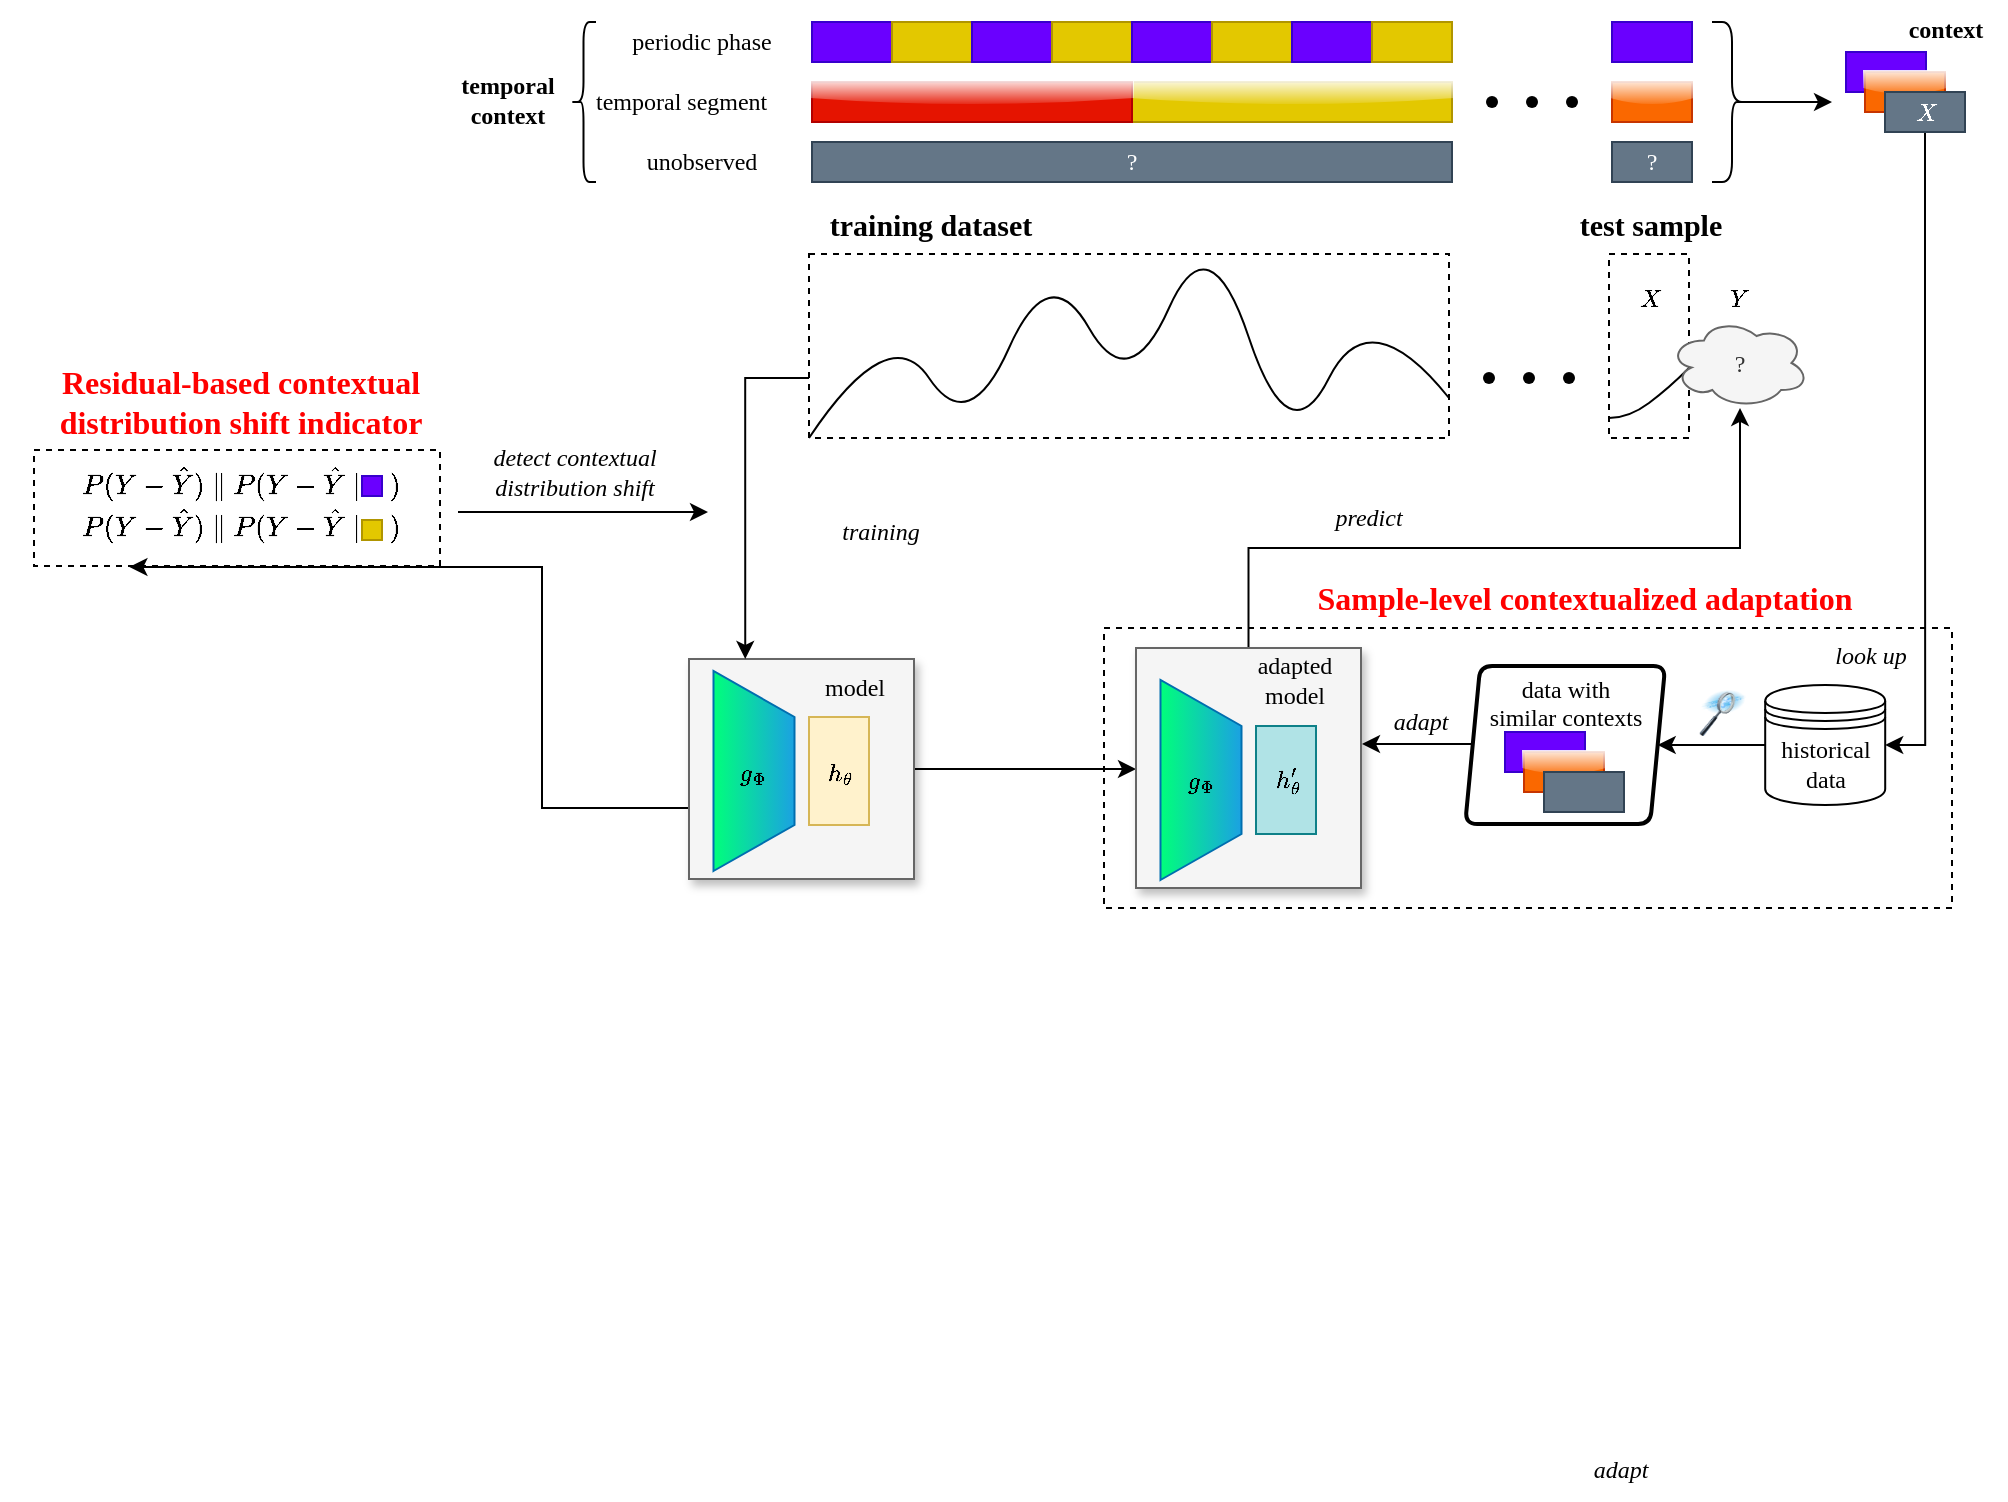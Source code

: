<mxfile version="22.0.0" type="github">
  <diagram name="Page-1" id="59h1J0jqftiVruG0yBK7">
    <mxGraphModel dx="1675" dy="515" grid="0" gridSize="10" guides="1" tooltips="1" connect="1" arrows="1" fold="1" page="1" pageScale="1" pageWidth="827" pageHeight="1169" math="1" shadow="0">
      <root>
        <mxCell id="0" />
        <mxCell id="1" parent="0" />
        <mxCell id="0Gth3jjlhJ4G-CvsYE7f-134" value="" style="rounded=0;whiteSpace=wrap;html=1;dashed=1;fontFamily=Georgia;" parent="1" vertex="1">
          <mxGeometry x="-199" y="589" width="203" height="58" as="geometry" />
        </mxCell>
        <mxCell id="0Gth3jjlhJ4G-CvsYE7f-122" value="" style="rounded=0;whiteSpace=wrap;html=1;dashed=1;fontFamily=Georgia;" parent="1" vertex="1">
          <mxGeometry x="336" y="678" width="424" height="140" as="geometry" />
        </mxCell>
        <mxCell id="0Gth3jjlhJ4G-CvsYE7f-121" style="edgeStyle=orthogonalEdgeStyle;rounded=0;orthogonalLoop=1;jettySize=auto;html=1;fontFamily=Georgia;" parent="1" source="0Gth3jjlhJ4G-CvsYE7f-102" target="0Gth3jjlhJ4G-CvsYE7f-110" edge="1">
          <mxGeometry relative="1" as="geometry">
            <Array as="points">
              <mxPoint x="268" y="748" />
              <mxPoint x="268" y="748" />
            </Array>
          </mxGeometry>
        </mxCell>
        <mxCell id="0Gth3jjlhJ4G-CvsYE7f-137" style="edgeStyle=orthogonalEdgeStyle;rounded=0;orthogonalLoop=1;jettySize=auto;html=1;entryX=0.235;entryY=1.008;entryDx=0;entryDy=0;entryPerimeter=0;" parent="1" source="0Gth3jjlhJ4G-CvsYE7f-102" target="0Gth3jjlhJ4G-CvsYE7f-134" edge="1">
          <mxGeometry relative="1" as="geometry">
            <Array as="points">
              <mxPoint x="55" y="768" />
              <mxPoint x="55" y="648" />
            </Array>
          </mxGeometry>
        </mxCell>
        <mxCell id="0Gth3jjlhJ4G-CvsYE7f-102" value="" style="rounded=0;whiteSpace=wrap;html=1;fillColor=#f5f5f5;fontColor=#333333;strokeColor=#666666;fontFamily=Georgia;shadow=1;" parent="1" vertex="1">
          <mxGeometry x="128.5" y="693.5" width="112.5" height="110" as="geometry" />
        </mxCell>
        <mxCell id="YZ_QI4dz-Td8SBGokl3S-2" style="edgeStyle=orthogonalEdgeStyle;rounded=0;orthogonalLoop=1;jettySize=auto;html=1;entryX=0.25;entryY=0;entryDx=0;entryDy=0;" edge="1" parent="1" source="0Gth3jjlhJ4G-CvsYE7f-80" target="0Gth3jjlhJ4G-CvsYE7f-102">
          <mxGeometry relative="1" as="geometry">
            <Array as="points">
              <mxPoint x="157" y="553" />
            </Array>
          </mxGeometry>
        </mxCell>
        <mxCell id="0Gth3jjlhJ4G-CvsYE7f-80" value="" style="rounded=0;whiteSpace=wrap;html=1;dashed=1;fontFamily=Georgia;" parent="1" vertex="1">
          <mxGeometry x="188.5" y="491" width="320" height="92" as="geometry" />
        </mxCell>
        <mxCell id="0Gth3jjlhJ4G-CvsYE7f-79" value="" style="rounded=0;whiteSpace=wrap;html=1;dashed=1;fontFamily=Georgia;" parent="1" vertex="1">
          <mxGeometry x="588.5" y="491" width="40" height="92" as="geometry" />
        </mxCell>
        <mxCell id="0Gth3jjlhJ4G-CvsYE7f-2" value="" style="curved=1;endArrow=none;html=1;rounded=0;endFill=0;fontFamily=Georgia;" parent="1" edge="1">
          <mxGeometry width="50" height="50" relative="1" as="geometry">
            <mxPoint x="188.5" y="583" as="sourcePoint" />
            <mxPoint x="508.5" y="563" as="targetPoint" />
            <Array as="points">
              <mxPoint x="188.5" y="583" />
              <mxPoint x="228.5" y="523" />
              <mxPoint x="268.5" y="583" />
              <mxPoint x="308.5" y="493" />
              <mxPoint x="348.5" y="563" />
              <mxPoint x="388.5" y="473" />
              <mxPoint x="428.5" y="593" />
              <mxPoint x="468.5" y="513" />
            </Array>
          </mxGeometry>
        </mxCell>
        <mxCell id="0Gth3jjlhJ4G-CvsYE7f-6" value="" style="rounded=0;whiteSpace=wrap;html=1;fillColor=#6a00ff;strokeColor=#3700CC;fontFamily=Georgia;fontColor=#ffffff;shadow=0;glass=0;" parent="1" vertex="1">
          <mxGeometry x="190" y="375" width="40" height="20" as="geometry" />
        </mxCell>
        <mxCell id="0Gth3jjlhJ4G-CvsYE7f-15" value="" style="rounded=0;whiteSpace=wrap;html=1;fillColor=#e3c800;strokeColor=#B09500;glass=1;shadow=0;fontColor=#000000;fontFamily=Georgia;" parent="1" vertex="1">
          <mxGeometry x="350" y="405" width="160" height="20" as="geometry" />
        </mxCell>
        <mxCell id="0Gth3jjlhJ4G-CvsYE7f-16" value="" style="rounded=0;whiteSpace=wrap;html=1;fillColor=#e51400;strokeColor=#B20000;glass=1;shadow=0;fontColor=#ffffff;fontFamily=Georgia;" parent="1" vertex="1">
          <mxGeometry x="190" y="405" width="160" height="20" as="geometry" />
        </mxCell>
        <mxCell id="0Gth3jjlhJ4G-CvsYE7f-20" value="periodic phase" style="text;html=1;strokeColor=none;fillColor=none;align=center;verticalAlign=middle;whiteSpace=wrap;rounded=0;fontFamily=Georgia;fontSize=12;fontStyle=0" parent="1" vertex="1">
          <mxGeometry x="80" y="370" width="110" height="30" as="geometry" />
        </mxCell>
        <mxCell id="0Gth3jjlhJ4G-CvsYE7f-21" value="temporal segment" style="text;html=1;strokeColor=none;fillColor=none;align=left;verticalAlign=middle;whiteSpace=wrap;rounded=0;fontFamily=Georgia;fontSize=12;fontStyle=0" parent="1" vertex="1">
          <mxGeometry x="80" y="400" width="110" height="30" as="geometry" />
        </mxCell>
        <mxCell id="0Gth3jjlhJ4G-CvsYE7f-28" value="" style="shape=curlyBracket;whiteSpace=wrap;html=1;rounded=1;labelPosition=left;verticalLabelPosition=middle;align=right;verticalAlign=middle;fontFamily=Georgia;fontSize=12;fontStyle=0" parent="1" vertex="1">
          <mxGeometry x="69.5" y="375" width="12.5" height="80" as="geometry" />
        </mxCell>
        <mxCell id="0Gth3jjlhJ4G-CvsYE7f-29" value="temporal context" style="text;html=1;strokeColor=none;fillColor=none;align=center;verticalAlign=middle;whiteSpace=wrap;rounded=0;fontFamily=Georgia;fontSize=12;fontStyle=1" parent="1" vertex="1">
          <mxGeometry x="7.5" y="399" width="60" height="30" as="geometry" />
        </mxCell>
        <mxCell id="0Gth3jjlhJ4G-CvsYE7f-33" value="" style="group;fontFamily=Georgia;" parent="1" vertex="1" connectable="0">
          <mxGeometry x="518.5" y="543" width="60" height="20" as="geometry" />
        </mxCell>
        <mxCell id="0Gth3jjlhJ4G-CvsYE7f-30" value="" style="shape=waypoint;sketch=0;fillStyle=solid;size=6;pointerEvents=1;points=[];fillColor=none;resizable=0;rotatable=0;perimeter=centerPerimeter;snapToPoint=1;fontFamily=Georgia;" parent="0Gth3jjlhJ4G-CvsYE7f-33" vertex="1">
          <mxGeometry width="20" height="20" as="geometry" />
        </mxCell>
        <mxCell id="0Gth3jjlhJ4G-CvsYE7f-31" value="" style="shape=waypoint;sketch=0;fillStyle=solid;size=6;pointerEvents=1;points=[];fillColor=none;resizable=0;rotatable=0;perimeter=centerPerimeter;snapToPoint=1;fontFamily=Georgia;" parent="0Gth3jjlhJ4G-CvsYE7f-33" vertex="1">
          <mxGeometry x="20" width="20" height="20" as="geometry" />
        </mxCell>
        <mxCell id="0Gth3jjlhJ4G-CvsYE7f-32" value="" style="shape=waypoint;sketch=0;fillStyle=solid;size=6;pointerEvents=1;points=[];fillColor=none;resizable=0;rotatable=0;perimeter=centerPerimeter;snapToPoint=1;fontFamily=Georgia;" parent="0Gth3jjlhJ4G-CvsYE7f-33" vertex="1">
          <mxGeometry x="40" width="20" height="20" as="geometry" />
        </mxCell>
        <mxCell id="0Gth3jjlhJ4G-CvsYE7f-38" value="" style="group;fontFamily=Georgia;shadow=0;" parent="1" vertex="1" connectable="0">
          <mxGeometry x="520" y="405" width="60" height="20" as="geometry" />
        </mxCell>
        <mxCell id="0Gth3jjlhJ4G-CvsYE7f-39" value="" style="shape=waypoint;sketch=0;fillStyle=solid;size=6;pointerEvents=1;points=[];fillColor=none;resizable=0;rotatable=0;perimeter=centerPerimeter;snapToPoint=1;fontFamily=Georgia;shadow=0;" parent="0Gth3jjlhJ4G-CvsYE7f-38" vertex="1">
          <mxGeometry width="20" height="20" as="geometry" />
        </mxCell>
        <mxCell id="0Gth3jjlhJ4G-CvsYE7f-40" value="" style="shape=waypoint;sketch=0;fillStyle=solid;size=6;pointerEvents=1;points=[];fillColor=none;resizable=0;rotatable=0;perimeter=centerPerimeter;snapToPoint=1;fontFamily=Georgia;shadow=0;" parent="0Gth3jjlhJ4G-CvsYE7f-38" vertex="1">
          <mxGeometry x="20" width="20" height="20" as="geometry" />
        </mxCell>
        <mxCell id="0Gth3jjlhJ4G-CvsYE7f-41" value="" style="shape=waypoint;sketch=0;fillStyle=solid;size=6;pointerEvents=1;points=[];fillColor=none;resizable=0;rotatable=0;perimeter=centerPerimeter;snapToPoint=1;fontFamily=Georgia;shadow=0;" parent="0Gth3jjlhJ4G-CvsYE7f-38" vertex="1">
          <mxGeometry x="40" width="20" height="20" as="geometry" />
        </mxCell>
        <mxCell id="0Gth3jjlhJ4G-CvsYE7f-43" value="" style="rounded=0;whiteSpace=wrap;html=1;fillColor=#fa6800;strokeColor=#C73500;glass=1;shadow=0;fontColor=#000000;fontFamily=Georgia;" parent="1" vertex="1">
          <mxGeometry x="590" y="405" width="40" height="20" as="geometry" />
        </mxCell>
        <mxCell id="0Gth3jjlhJ4G-CvsYE7f-44" value="" style="rounded=0;whiteSpace=wrap;html=1;fillColor=#e3c800;strokeColor=#B09500;fontFamily=Georgia;fontColor=#000000;shadow=0;glass=0;" parent="1" vertex="1">
          <mxGeometry x="230" y="375" width="40" height="20" as="geometry" />
        </mxCell>
        <mxCell id="0Gth3jjlhJ4G-CvsYE7f-45" value="" style="rounded=0;whiteSpace=wrap;html=1;fillColor=#6a00ff;strokeColor=#3700CC;fontFamily=Georgia;fontColor=#ffffff;shadow=0;glass=0;" parent="1" vertex="1">
          <mxGeometry x="270" y="375" width="40" height="20" as="geometry" />
        </mxCell>
        <mxCell id="0Gth3jjlhJ4G-CvsYE7f-46" value="" style="rounded=0;whiteSpace=wrap;html=1;fillColor=#e3c800;strokeColor=#B09500;fontFamily=Georgia;fontColor=#000000;shadow=0;glass=0;" parent="1" vertex="1">
          <mxGeometry x="310" y="375" width="40" height="20" as="geometry" />
        </mxCell>
        <mxCell id="0Gth3jjlhJ4G-CvsYE7f-47" value="" style="rounded=0;whiteSpace=wrap;html=1;fillColor=#6a00ff;strokeColor=#3700CC;fontFamily=Georgia;fontColor=#ffffff;shadow=0;glass=0;" parent="1" vertex="1">
          <mxGeometry x="350" y="375" width="40" height="20" as="geometry" />
        </mxCell>
        <mxCell id="0Gth3jjlhJ4G-CvsYE7f-48" value="" style="rounded=0;whiteSpace=wrap;html=1;fillColor=#e3c800;strokeColor=#B09500;fontFamily=Georgia;fontColor=#000000;shadow=0;glass=0;" parent="1" vertex="1">
          <mxGeometry x="390" y="375" width="40" height="20" as="geometry" />
        </mxCell>
        <mxCell id="0Gth3jjlhJ4G-CvsYE7f-49" value="" style="rounded=0;whiteSpace=wrap;html=1;fillColor=#6a00ff;strokeColor=#3700CC;fontFamily=Georgia;fontColor=#ffffff;shadow=0;glass=0;" parent="1" vertex="1">
          <mxGeometry x="430" y="375" width="40" height="20" as="geometry" />
        </mxCell>
        <mxCell id="0Gth3jjlhJ4G-CvsYE7f-50" value="" style="rounded=0;whiteSpace=wrap;html=1;fillColor=#e3c800;strokeColor=#B09500;fontFamily=Georgia;fontColor=#000000;shadow=0;glass=0;" parent="1" vertex="1">
          <mxGeometry x="470" y="375" width="40" height="20" as="geometry" />
        </mxCell>
        <mxCell id="0Gth3jjlhJ4G-CvsYE7f-51" value="unobserved" style="text;html=1;strokeColor=none;fillColor=none;align=center;verticalAlign=middle;whiteSpace=wrap;rounded=0;fontFamily=Georgia;fontSize=12;fontStyle=0" parent="1" vertex="1">
          <mxGeometry x="80" y="430" width="110" height="30" as="geometry" />
        </mxCell>
        <mxCell id="0Gth3jjlhJ4G-CvsYE7f-52" value="?" style="rounded=0;whiteSpace=wrap;html=1;fillColor=#647687;fontColor=#ffffff;strokeColor=#314354;shadow=0;fontFamily=Georgia;" parent="1" vertex="1">
          <mxGeometry x="190" y="435" width="320" height="20" as="geometry" />
        </mxCell>
        <mxCell id="0Gth3jjlhJ4G-CvsYE7f-54" value="" style="rounded=0;whiteSpace=wrap;html=1;fillColor=#6a00ff;strokeColor=#3700CC;fontFamily=Georgia;fontColor=#ffffff;shadow=0;glass=0;" parent="1" vertex="1">
          <mxGeometry x="590" y="375" width="40" height="20" as="geometry" />
        </mxCell>
        <mxCell id="0Gth3jjlhJ4G-CvsYE7f-55" value="?" style="rounded=0;whiteSpace=wrap;html=1;fillColor=#647687;fontColor=#ffffff;strokeColor=#314354;shadow=0;fontFamily=Georgia;" parent="1" vertex="1">
          <mxGeometry x="590" y="435" width="40" height="20" as="geometry" />
        </mxCell>
        <mxCell id="0Gth3jjlhJ4G-CvsYE7f-56" value="" style="curved=1;endArrow=none;html=1;rounded=0;endFill=0;fontFamily=Georgia;" parent="1" edge="1">
          <mxGeometry width="50" height="50" relative="1" as="geometry">
            <mxPoint x="588.5" y="573" as="sourcePoint" />
            <mxPoint x="628.5" y="548" as="targetPoint" />
            <Array as="points">
              <mxPoint x="598.5" y="573" />
              <mxPoint x="618.5" y="558" />
            </Array>
          </mxGeometry>
        </mxCell>
        <mxCell id="0Gth3jjlhJ4G-CvsYE7f-68" value="" style="group;fontFamily=Georgia;" parent="1" vertex="1" connectable="0">
          <mxGeometry x="158.5" y="722.5" width="95" height="54" as="geometry" />
        </mxCell>
        <mxCell id="0Gth3jjlhJ4G-CvsYE7f-64" value="" style="verticalLabelPosition=bottom;verticalAlign=top;html=1;shape=mxgraph.basic.rect;fillColor2=none;strokeWidth=1;size=20;indent=5;fillColor=#fff2cc;strokeColor=#d6b656;fontFamily=Georgia;" parent="0Gth3jjlhJ4G-CvsYE7f-68" vertex="1">
          <mxGeometry x="30" width="30" height="54" as="geometry" />
        </mxCell>
        <mxCell id="0Gth3jjlhJ4G-CvsYE7f-66" value="$$h_\theta$$" style="text;html=1;align=center;verticalAlign=middle;resizable=0;points=[];autosize=1;strokeColor=none;fillColor=none;fontFamily=Georgia;" parent="0Gth3jjlhJ4G-CvsYE7f-68" vertex="1">
          <mxGeometry x="-5" y="12" width="100" height="30" as="geometry" />
        </mxCell>
        <mxCell id="0Gth3jjlhJ4G-CvsYE7f-69" value="" style="group;fontFamily=Georgia;" parent="1" vertex="1" connectable="0">
          <mxGeometry x="131" y="699.5" width="60" height="100" as="geometry" />
        </mxCell>
        <mxCell id="0Gth3jjlhJ4G-CvsYE7f-61" value="" style="verticalLabelPosition=middle;verticalAlign=middle;html=1;shape=trapezoid;perimeter=trapezoidPerimeter;whiteSpace=wrap;size=0.23;arcSize=10;flipV=1;labelPosition=center;align=center;rotation=-90;fillColor=#1ba1e2;fontColor=#ffffff;strokeColor=#006EAF;shadow=0;gradientColor=#00ff7b;fontFamily=Georgia;" parent="0Gth3jjlhJ4G-CvsYE7f-69" vertex="1">
          <mxGeometry x="-20" y="29.75" width="100" height="40.5" as="geometry" />
        </mxCell>
        <mxCell id="0Gth3jjlhJ4G-CvsYE7f-67" value="$$g_\Phi$$" style="text;html=1;strokeColor=none;fillColor=none;align=center;verticalAlign=middle;whiteSpace=wrap;rounded=0;fontFamily=Georgia;" parent="0Gth3jjlhJ4G-CvsYE7f-69" vertex="1">
          <mxGeometry y="35" width="60" height="30" as="geometry" />
        </mxCell>
        <mxCell id="0Gth3jjlhJ4G-CvsYE7f-70" value="?" style="ellipse;shape=cloud;whiteSpace=wrap;html=1;fillColor=#f5f5f5;fontColor=#333333;strokeColor=#666666;fontFamily=Georgia;" parent="1" vertex="1">
          <mxGeometry x="618.5" y="523" width="70" height="45" as="geometry" />
        </mxCell>
        <mxCell id="0Gth3jjlhJ4G-CvsYE7f-71" value="$$X$$" style="text;html=1;strokeColor=none;fillColor=none;align=center;verticalAlign=middle;whiteSpace=wrap;rounded=0;fontFamily=Georgia;" parent="1" vertex="1">
          <mxGeometry x="578.5" y="498" width="60" height="30" as="geometry" />
        </mxCell>
        <mxCell id="0Gth3jjlhJ4G-CvsYE7f-72" value="$$Y$$" style="text;html=1;strokeColor=none;fillColor=none;align=center;verticalAlign=middle;whiteSpace=wrap;rounded=0;fontFamily=Georgia;" parent="1" vertex="1">
          <mxGeometry x="623.5" y="498" width="60" height="30" as="geometry" />
        </mxCell>
        <mxCell id="0Gth3jjlhJ4G-CvsYE7f-76" value="training" style="text;html=1;align=center;verticalAlign=middle;resizable=0;points=[];autosize=1;strokeColor=none;fillColor=none;fontFamily=Georgia;fontStyle=2" parent="1" vertex="1">
          <mxGeometry x="188.5" y="615" width="70" height="30" as="geometry" />
        </mxCell>
        <mxCell id="0Gth3jjlhJ4G-CvsYE7f-77" value="model" style="text;html=1;align=center;verticalAlign=middle;resizable=0;points=[];autosize=1;strokeColor=none;fillColor=none;fontFamily=Georgia;" parent="1" vertex="1">
          <mxGeometry x="181" y="692.5" width="60" height="30" as="geometry" />
        </mxCell>
        <mxCell id="0Gth3jjlhJ4G-CvsYE7f-81" value="training dataset" style="text;html=1;align=center;verticalAlign=middle;resizable=0;points=[];autosize=1;strokeColor=none;fillColor=none;fontFamily=Georgia;fontStyle=1;fontSize=15;" parent="1" vertex="1">
          <mxGeometry x="173.5" y="461" width="150" height="30" as="geometry" />
        </mxCell>
        <mxCell id="0Gth3jjlhJ4G-CvsYE7f-83" value="" style="rounded=0;whiteSpace=wrap;html=1;fillColor=#6a00ff;strokeColor=#3700CC;fontFamily=Georgia;fontColor=#ffffff;shadow=0;glass=0;" parent="1" vertex="1">
          <mxGeometry x="707" y="390" width="40" height="20" as="geometry" />
        </mxCell>
        <mxCell id="0Gth3jjlhJ4G-CvsYE7f-82" value="" style="rounded=0;whiteSpace=wrap;html=1;fillColor=#fa6800;strokeColor=#C73500;glass=1;shadow=0;fontColor=#000000;fontFamily=Georgia;" parent="1" vertex="1">
          <mxGeometry x="716.5" y="400" width="40" height="20" as="geometry" />
        </mxCell>
        <mxCell id="0Gth3jjlhJ4G-CvsYE7f-85" value="test sample" style="text;html=1;align=center;verticalAlign=middle;resizable=0;points=[];autosize=1;strokeColor=none;fillColor=none;fontFamily=Georgia;fontStyle=1;fontSize=15;" parent="1" vertex="1">
          <mxGeometry x="553.5" y="461" width="110" height="30" as="geometry" />
        </mxCell>
        <mxCell id="0Gth3jjlhJ4G-CvsYE7f-91" value="look up" style="text;html=1;align=center;verticalAlign=middle;resizable=0;points=[];autosize=1;strokeColor=none;fillColor=none;fontFamily=Georgia;fontStyle=2" parent="1" vertex="1">
          <mxGeometry x="688.5" y="677" width="60" height="30" as="geometry" />
        </mxCell>
        <mxCell id="0Gth3jjlhJ4G-CvsYE7f-118" style="edgeStyle=orthogonalEdgeStyle;rounded=0;orthogonalLoop=1;jettySize=auto;html=1;fontFamily=Georgia;" parent="1" source="0Gth3jjlhJ4G-CvsYE7f-93" target="0Gth3jjlhJ4G-CvsYE7f-94" edge="1">
          <mxGeometry relative="1" as="geometry" />
        </mxCell>
        <mxCell id="0Gth3jjlhJ4G-CvsYE7f-93" value="historical data" style="shape=datastore;whiteSpace=wrap;html=1;fontFamily=Georgia;" parent="1" vertex="1">
          <mxGeometry x="666.6" y="706.5" width="60" height="60" as="geometry" />
        </mxCell>
        <mxCell id="0Gth3jjlhJ4G-CvsYE7f-150" style="edgeStyle=orthogonalEdgeStyle;rounded=0;orthogonalLoop=1;jettySize=auto;html=1;" parent="1" source="0Gth3jjlhJ4G-CvsYE7f-94" edge="1">
          <mxGeometry relative="1" as="geometry">
            <mxPoint x="465" y="736" as="targetPoint" />
          </mxGeometry>
        </mxCell>
        <mxCell id="0Gth3jjlhJ4G-CvsYE7f-94" value="data with&lt;br&gt;similar contexts&lt;br&gt;&lt;br&gt;&lt;br&gt;&lt;br&gt;" style="shape=parallelogram;html=1;strokeWidth=2;perimeter=parallelogramPerimeter;whiteSpace=wrap;rounded=1;arcSize=12;size=0.075;fontFamily=Georgia;" parent="1" vertex="1">
          <mxGeometry x="516.6" y="697" width="100" height="79" as="geometry" />
        </mxCell>
        <mxCell id="0Gth3jjlhJ4G-CvsYE7f-96" value="" style="image;html=1;image=img/lib/clip_art/computers/Data_Filtering_128x128.png;fontFamily=Georgia;" parent="1" vertex="1">
          <mxGeometry x="625.6" y="709" width="40" height="23" as="geometry" />
        </mxCell>
        <mxCell id="0Gth3jjlhJ4G-CvsYE7f-103" style="edgeStyle=orthogonalEdgeStyle;rounded=0;orthogonalLoop=1;jettySize=auto;html=1;fontFamily=Georgia;" parent="1" edge="1">
          <mxGeometry relative="1" as="geometry">
            <mxPoint x="700" y="415" as="targetPoint" />
            <mxPoint x="658" y="415.029" as="sourcePoint" />
          </mxGeometry>
        </mxCell>
        <mxCell id="0Gth3jjlhJ4G-CvsYE7f-99" value="" style="shape=curlyBracket;whiteSpace=wrap;html=1;rounded=1;flipH=1;labelPosition=right;verticalLabelPosition=middle;align=left;verticalAlign=middle;fontFamily=Georgia;" parent="1" vertex="1">
          <mxGeometry x="640" y="375" width="20" height="80" as="geometry" />
        </mxCell>
        <mxCell id="YZ_QI4dz-Td8SBGokl3S-3" style="edgeStyle=orthogonalEdgeStyle;rounded=0;orthogonalLoop=1;jettySize=auto;html=1;entryX=1;entryY=0.5;entryDx=0;entryDy=0;" edge="1" parent="1" source="0Gth3jjlhJ4G-CvsYE7f-101" target="0Gth3jjlhJ4G-CvsYE7f-93">
          <mxGeometry relative="1" as="geometry">
            <mxPoint x="790" y="721" as="targetPoint" />
          </mxGeometry>
        </mxCell>
        <mxCell id="0Gth3jjlhJ4G-CvsYE7f-101" value="$$X$$" style="rounded=0;whiteSpace=wrap;html=1;fillColor=#647687;fontColor=#ffffff;strokeColor=#314354;shadow=0;fontFamily=Georgia;" parent="1" vertex="1">
          <mxGeometry x="726.5" y="410" width="40" height="20" as="geometry" />
        </mxCell>
        <mxCell id="0Gth3jjlhJ4G-CvsYE7f-124" style="edgeStyle=orthogonalEdgeStyle;rounded=0;orthogonalLoop=1;jettySize=auto;html=1;" parent="1" source="0Gth3jjlhJ4G-CvsYE7f-110" target="0Gth3jjlhJ4G-CvsYE7f-70" edge="1">
          <mxGeometry relative="1" as="geometry">
            <Array as="points">
              <mxPoint x="408" y="638" />
              <mxPoint x="654" y="638" />
            </Array>
          </mxGeometry>
        </mxCell>
        <mxCell id="0Gth3jjlhJ4G-CvsYE7f-110" value="" style="rounded=0;whiteSpace=wrap;html=1;fillColor=#f5f5f5;fontColor=#333333;strokeColor=#666666;fontFamily=Georgia;shadow=1;" parent="1" vertex="1">
          <mxGeometry x="352" y="688" width="112.5" height="120" as="geometry" />
        </mxCell>
        <mxCell id="0Gth3jjlhJ4G-CvsYE7f-111" value="" style="group;fontFamily=Georgia;" parent="1" vertex="1" connectable="0">
          <mxGeometry x="382" y="727" width="95" height="54" as="geometry" />
        </mxCell>
        <mxCell id="0Gth3jjlhJ4G-CvsYE7f-112" value="" style="verticalLabelPosition=bottom;verticalAlign=top;html=1;shape=mxgraph.basic.rect;fillColor2=none;strokeWidth=1;size=20;indent=5;fillColor=#b0e3e6;strokeColor=#0e8088;fontFamily=Georgia;" parent="0Gth3jjlhJ4G-CvsYE7f-111" vertex="1">
          <mxGeometry x="30" width="30" height="54" as="geometry" />
        </mxCell>
        <mxCell id="0Gth3jjlhJ4G-CvsYE7f-113" value="$$h_\theta&#39;$$" style="text;html=1;align=center;verticalAlign=middle;resizable=0;points=[];autosize=1;strokeColor=none;fillColor=none;fontFamily=Georgia;" parent="0Gth3jjlhJ4G-CvsYE7f-111" vertex="1">
          <mxGeometry x="-3" y="14" width="97" height="26" as="geometry" />
        </mxCell>
        <mxCell id="0Gth3jjlhJ4G-CvsYE7f-114" value="" style="group;fontFamily=Georgia;" parent="1" vertex="1" connectable="0">
          <mxGeometry x="354.5" y="704" width="60" height="100" as="geometry" />
        </mxCell>
        <mxCell id="0Gth3jjlhJ4G-CvsYE7f-115" value="" style="verticalLabelPosition=middle;verticalAlign=middle;html=1;shape=trapezoid;perimeter=trapezoidPerimeter;whiteSpace=wrap;size=0.23;arcSize=10;flipV=1;labelPosition=center;align=center;rotation=-90;fillColor=#1ba1e2;fontColor=#ffffff;strokeColor=#006EAF;shadow=0;gradientColor=#00ff7b;fontFamily=Georgia;" parent="0Gth3jjlhJ4G-CvsYE7f-114" vertex="1">
          <mxGeometry x="-20" y="29.75" width="100" height="40.5" as="geometry" />
        </mxCell>
        <mxCell id="0Gth3jjlhJ4G-CvsYE7f-116" value="$$g_\Phi$$" style="text;html=1;strokeColor=none;fillColor=none;align=center;verticalAlign=middle;whiteSpace=wrap;rounded=0;fontFamily=Georgia;" parent="0Gth3jjlhJ4G-CvsYE7f-114" vertex="1">
          <mxGeometry y="35" width="60" height="30" as="geometry" />
        </mxCell>
        <mxCell id="0Gth3jjlhJ4G-CvsYE7f-117" value="adapted&lt;br&gt;model" style="text;html=1;align=center;verticalAlign=middle;resizable=0;points=[];autosize=1;strokeColor=none;fillColor=none;fontFamily=Georgia;" parent="1" vertex="1">
          <mxGeometry x="396" y="683.5" width="70" height="40" as="geometry" />
        </mxCell>
        <mxCell id="0Gth3jjlhJ4G-CvsYE7f-120" value="adapt" style="text;html=1;align=center;verticalAlign=middle;resizable=0;points=[];autosize=1;strokeColor=none;fillColor=none;fontFamily=Georgia;fontStyle=2" parent="1" vertex="1">
          <mxGeometry x="463.85" y="710" width="60" height="30" as="geometry" />
        </mxCell>
        <mxCell id="0Gth3jjlhJ4G-CvsYE7f-123" value="Sample-level contextualized adaptation" style="text;html=1;align=center;verticalAlign=middle;resizable=0;points=[];autosize=1;strokeColor=none;fillColor=none;fontFamily=Georgia;fontStyle=1;fontSize=16;fontColor=#FF0000;" parent="1" vertex="1">
          <mxGeometry x="405" y="647" width="342" height="31" as="geometry" />
        </mxCell>
        <mxCell id="0Gth3jjlhJ4G-CvsYE7f-125" value="predict" style="text;html=1;align=center;verticalAlign=middle;resizable=0;points=[];autosize=1;strokeColor=none;fillColor=none;fontFamily=Georgia;fontStyle=2" parent="1" vertex="1">
          <mxGeometry x="438" y="608" width="60" height="30" as="geometry" />
        </mxCell>
        <mxCell id="0Gth3jjlhJ4G-CvsYE7f-135" value="Residual-based contextual &lt;br&gt;distribution shift indicator" style="text;html=1;align=center;verticalAlign=middle;resizable=0;points=[];autosize=1;strokeColor=none;fillColor=none;fontFamily=Georgia;fontStyle=1;fontSize=16;fontColor=#FF0000;" parent="1" vertex="1">
          <mxGeometry x="-216" y="540" width="240" height="50" as="geometry" />
        </mxCell>
        <mxCell id="0Gth3jjlhJ4G-CvsYE7f-139" value="detect contextual&lt;br&gt;distribution shift" style="text;html=1;align=center;verticalAlign=middle;resizable=0;points=[];autosize=1;strokeColor=none;fillColor=none;fontStyle=2;fontFamily=Georgia;" parent="1" vertex="1">
          <mxGeometry x="16" y="580" width="110" height="40" as="geometry" />
        </mxCell>
        <mxCell id="0Gth3jjlhJ4G-CvsYE7f-140" value="context" style="text;html=1;strokeColor=none;fillColor=none;align=center;verticalAlign=middle;whiteSpace=wrap;rounded=0;fontFamily=Georgia;fontSize=12;fontStyle=1" parent="1" vertex="1">
          <mxGeometry x="727" y="364" width="60" height="30" as="geometry" />
        </mxCell>
        <mxCell id="0Gth3jjlhJ4G-CvsYE7f-126" value="$$P(Y-\hat Y)\ \|\ P(Y-\hat Y\mid\quad)$$" style="text;html=1;align=center;verticalAlign=middle;resizable=0;points=[];autosize=1;strokeColor=none;fillColor=none;" parent="1" vertex="1">
          <mxGeometry x="-216" y="590" width="240" height="30" as="geometry" />
        </mxCell>
        <mxCell id="0Gth3jjlhJ4G-CvsYE7f-127" value="" style="rounded=0;whiteSpace=wrap;html=1;fillColor=#6a00ff;strokeColor=#3700CC;fontFamily=Georgia;fontColor=#ffffff;shadow=0;glass=0;" parent="1" vertex="1">
          <mxGeometry x="-35" y="602" width="10" height="10" as="geometry" />
        </mxCell>
        <mxCell id="0Gth3jjlhJ4G-CvsYE7f-131" value="" style="rounded=0;whiteSpace=wrap;html=1;fillColor=#e3c800;strokeColor=#B09500;fontFamily=Georgia;fontColor=#000000;shadow=0;glass=0;" parent="1" vertex="1">
          <mxGeometry x="-35" y="624" width="10" height="10" as="geometry" />
        </mxCell>
        <mxCell id="0Gth3jjlhJ4G-CvsYE7f-132" value="$$P(Y-\hat Y)\ \|\ P(Y-\hat Y\mid\quad)$$" style="text;html=1;align=center;verticalAlign=middle;resizable=0;points=[];autosize=1;strokeColor=none;fillColor=none;fontSize=12;" parent="1" vertex="1">
          <mxGeometry x="-216" y="611" width="240" height="30" as="geometry" />
        </mxCell>
        <mxCell id="0Gth3jjlhJ4G-CvsYE7f-142" value="adapt" style="text;html=1;align=center;verticalAlign=middle;resizable=0;points=[];autosize=1;strokeColor=none;fillColor=none;fontFamily=Georgia;fontStyle=2" parent="1" vertex="1">
          <mxGeometry x="563.5" y="1084" width="60" height="30" as="geometry" />
        </mxCell>
        <mxCell id="0Gth3jjlhJ4G-CvsYE7f-146" value="" style="rounded=0;whiteSpace=wrap;html=1;fillColor=#6a00ff;strokeColor=#3700CC;fontFamily=Georgia;fontColor=#ffffff;shadow=0;glass=0;" parent="1" vertex="1">
          <mxGeometry x="536.5" y="730" width="40" height="20" as="geometry" />
        </mxCell>
        <mxCell id="0Gth3jjlhJ4G-CvsYE7f-147" value="" style="rounded=0;whiteSpace=wrap;html=1;fillColor=#fa6800;strokeColor=#C73500;glass=1;shadow=0;fontColor=#000000;fontFamily=Georgia;" parent="1" vertex="1">
          <mxGeometry x="546" y="740" width="40" height="20" as="geometry" />
        </mxCell>
        <mxCell id="0Gth3jjlhJ4G-CvsYE7f-148" value="" style="rounded=0;whiteSpace=wrap;html=1;fillColor=#647687;fontColor=#ffffff;strokeColor=#314354;shadow=0;fontFamily=Georgia;" parent="1" vertex="1">
          <mxGeometry x="556" y="750" width="40" height="20" as="geometry" />
        </mxCell>
        <mxCell id="0Gth3jjlhJ4G-CvsYE7f-151" value="" style="endArrow=classic;html=1;rounded=0;" parent="1" edge="1">
          <mxGeometry width="50" height="50" relative="1" as="geometry">
            <mxPoint x="13" y="620" as="sourcePoint" />
            <mxPoint x="138" y="620" as="targetPoint" />
          </mxGeometry>
        </mxCell>
      </root>
    </mxGraphModel>
  </diagram>
</mxfile>
